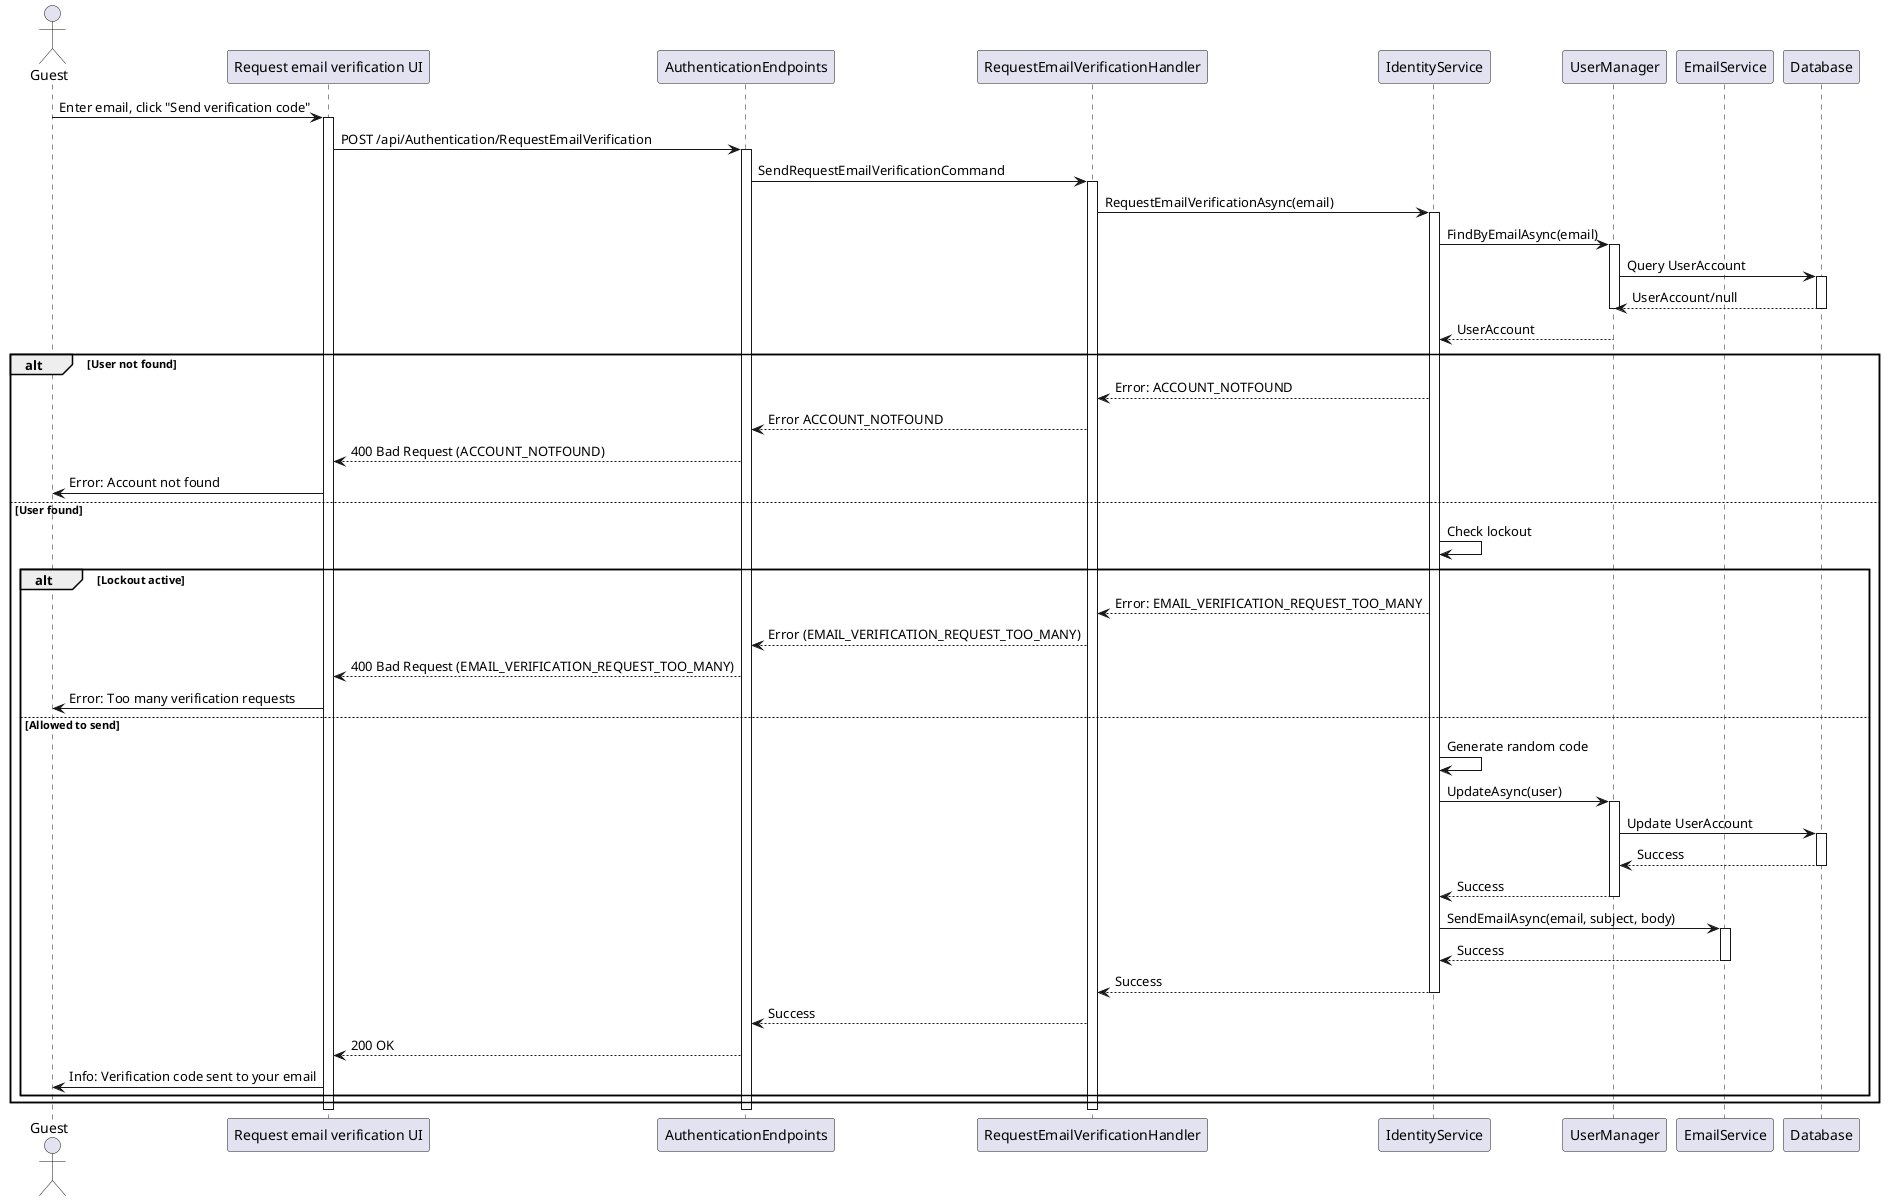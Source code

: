@startuml
actor Guest as User
participant "Request email verification UI" as UI
participant AuthenticationEndpoints
participant RequestEmailVerificationHandler
participant IdentityService
participant UserManager
participant EmailService
participant Database

User -> UI : Enter email, click "Send verification code"
activate UI
UI -> AuthenticationEndpoints : POST /api/Authentication/RequestEmailVerification
activate AuthenticationEndpoints
AuthenticationEndpoints -> RequestEmailVerificationHandler : SendRequestEmailVerificationCommand
activate RequestEmailVerificationHandler
RequestEmailVerificationHandler -> IdentityService : RequestEmailVerificationAsync(email)
activate IdentityService
IdentityService -> UserManager : FindByEmailAsync(email)
activate UserManager
UserManager -> Database : Query UserAccount
activate Database
Database --> UserManager : UserAccount/null
deactivate UserManager

deactivate Database
    UserManager --> IdentityService : UserAccount

alt User not found
    IdentityService --> RequestEmailVerificationHandler : Error: ACCOUNT_NOTFOUND
    RequestEmailVerificationHandler --> AuthenticationEndpoints : Error ACCOUNT_NOTFOUND
    AuthenticationEndpoints --> UI : 400 Bad Request (ACCOUNT_NOTFOUND)
    UI -> User : Error: Account not found

else User found
    IdentityService -> IdentityService : Check lockout
    alt Lockout active
        IdentityService --> RequestEmailVerificationHandler : Error: EMAIL_VERIFICATION_REQUEST_TOO_MANY
        RequestEmailVerificationHandler --> AuthenticationEndpoints : Error (EMAIL_VERIFICATION_REQUEST_TOO_MANY)
        AuthenticationEndpoints --> UI : 400 Bad Request (EMAIL_VERIFICATION_REQUEST_TOO_MANY)
        UI -> User : Error: Too many verification requests
    else Allowed to send
        IdentityService -> IdentityService : Generate random code
        IdentityService -> UserManager : UpdateAsync(user)
        activate UserManager
        UserManager -> Database : Update UserAccount
        activate Database
        Database --> UserManager : Success
        deactivate Database
        UserManager --> IdentityService : Success
        deactivate UserManager
        IdentityService -> EmailService : SendEmailAsync(email, subject, body)
        activate EmailService
        EmailService --> IdentityService : Success
        deactivate EmailService
        IdentityService --> RequestEmailVerificationHandler : Success
        deactivate IdentityService
        RequestEmailVerificationHandler --> AuthenticationEndpoints : Success
        AuthenticationEndpoints --> UI : 200 OK
        UI -> User : Info: Verification code sent to your email
    end
end
deactivate RequestEmailVerificationHandler
deactivate AuthenticationEndpoints
deactivate UI
@enduml